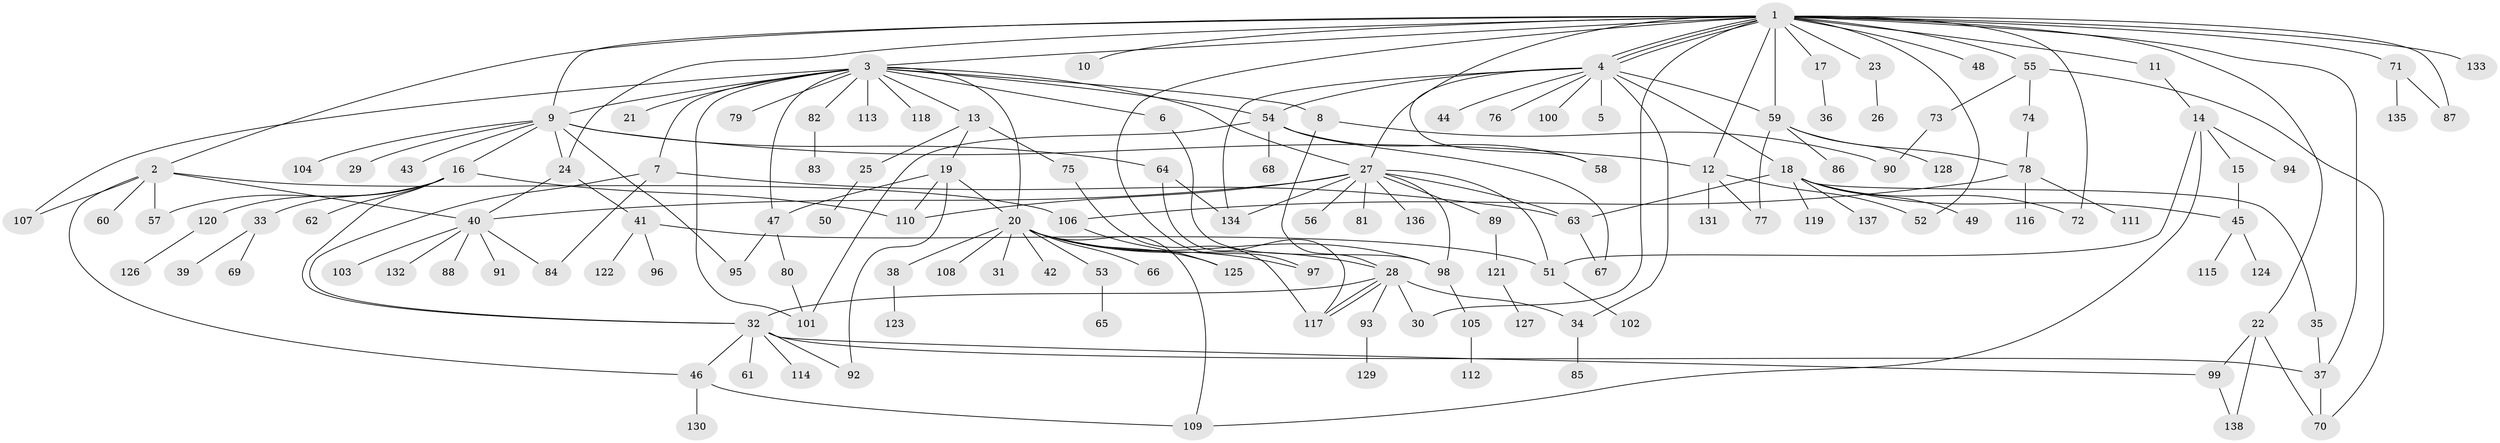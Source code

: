 // coarse degree distribution, {30: 0.009433962264150943, 18: 0.009433962264150943, 12: 0.018867924528301886, 1: 0.49056603773584906, 4: 0.11320754716981132, 3: 0.07547169811320754, 9: 0.009433962264150943, 2: 0.16981132075471697, 5: 0.03773584905660377, 6: 0.009433962264150943, 8: 0.03773584905660377, 11: 0.009433962264150943, 10: 0.009433962264150943}
// Generated by graph-tools (version 1.1) at 2025/23/03/03/25 07:23:55]
// undirected, 138 vertices, 195 edges
graph export_dot {
graph [start="1"]
  node [color=gray90,style=filled];
  1;
  2;
  3;
  4;
  5;
  6;
  7;
  8;
  9;
  10;
  11;
  12;
  13;
  14;
  15;
  16;
  17;
  18;
  19;
  20;
  21;
  22;
  23;
  24;
  25;
  26;
  27;
  28;
  29;
  30;
  31;
  32;
  33;
  34;
  35;
  36;
  37;
  38;
  39;
  40;
  41;
  42;
  43;
  44;
  45;
  46;
  47;
  48;
  49;
  50;
  51;
  52;
  53;
  54;
  55;
  56;
  57;
  58;
  59;
  60;
  61;
  62;
  63;
  64;
  65;
  66;
  67;
  68;
  69;
  70;
  71;
  72;
  73;
  74;
  75;
  76;
  77;
  78;
  79;
  80;
  81;
  82;
  83;
  84;
  85;
  86;
  87;
  88;
  89;
  90;
  91;
  92;
  93;
  94;
  95;
  96;
  97;
  98;
  99;
  100;
  101;
  102;
  103;
  104;
  105;
  106;
  107;
  108;
  109;
  110;
  111;
  112;
  113;
  114;
  115;
  116;
  117;
  118;
  119;
  120;
  121;
  122;
  123;
  124;
  125;
  126;
  127;
  128;
  129;
  130;
  131;
  132;
  133;
  134;
  135;
  136;
  137;
  138;
  1 -- 2;
  1 -- 3;
  1 -- 4;
  1 -- 4;
  1 -- 4;
  1 -- 9;
  1 -- 10;
  1 -- 11;
  1 -- 12;
  1 -- 17;
  1 -- 22;
  1 -- 23;
  1 -- 24;
  1 -- 27;
  1 -- 30;
  1 -- 37;
  1 -- 48;
  1 -- 52;
  1 -- 55;
  1 -- 59;
  1 -- 71;
  1 -- 72;
  1 -- 87;
  1 -- 97;
  1 -- 133;
  2 -- 40;
  2 -- 46;
  2 -- 57;
  2 -- 60;
  2 -- 106;
  2 -- 107;
  3 -- 6;
  3 -- 7;
  3 -- 8;
  3 -- 9;
  3 -- 13;
  3 -- 20;
  3 -- 21;
  3 -- 27;
  3 -- 47;
  3 -- 54;
  3 -- 79;
  3 -- 82;
  3 -- 101;
  3 -- 107;
  3 -- 113;
  3 -- 118;
  4 -- 5;
  4 -- 18;
  4 -- 34;
  4 -- 44;
  4 -- 54;
  4 -- 58;
  4 -- 59;
  4 -- 76;
  4 -- 100;
  4 -- 134;
  6 -- 98;
  7 -- 32;
  7 -- 63;
  7 -- 84;
  8 -- 28;
  8 -- 90;
  9 -- 12;
  9 -- 16;
  9 -- 24;
  9 -- 29;
  9 -- 43;
  9 -- 64;
  9 -- 95;
  9 -- 104;
  11 -- 14;
  12 -- 52;
  12 -- 77;
  12 -- 131;
  13 -- 19;
  13 -- 25;
  13 -- 75;
  14 -- 15;
  14 -- 51;
  14 -- 94;
  14 -- 109;
  15 -- 45;
  16 -- 32;
  16 -- 33;
  16 -- 57;
  16 -- 62;
  16 -- 110;
  16 -- 120;
  17 -- 36;
  18 -- 35;
  18 -- 45;
  18 -- 49;
  18 -- 63;
  18 -- 72;
  18 -- 119;
  18 -- 137;
  19 -- 20;
  19 -- 47;
  19 -- 92;
  19 -- 110;
  20 -- 28;
  20 -- 31;
  20 -- 38;
  20 -- 42;
  20 -- 53;
  20 -- 66;
  20 -- 97;
  20 -- 98;
  20 -- 108;
  20 -- 109;
  20 -- 125;
  22 -- 70;
  22 -- 99;
  22 -- 138;
  23 -- 26;
  24 -- 40;
  24 -- 41;
  25 -- 50;
  27 -- 40;
  27 -- 51;
  27 -- 56;
  27 -- 63;
  27 -- 81;
  27 -- 89;
  27 -- 98;
  27 -- 110;
  27 -- 134;
  27 -- 136;
  28 -- 30;
  28 -- 32;
  28 -- 34;
  28 -- 93;
  28 -- 117;
  28 -- 117;
  32 -- 37;
  32 -- 46;
  32 -- 61;
  32 -- 92;
  32 -- 99;
  32 -- 114;
  33 -- 39;
  33 -- 69;
  34 -- 85;
  35 -- 37;
  37 -- 70;
  38 -- 123;
  40 -- 84;
  40 -- 88;
  40 -- 91;
  40 -- 103;
  40 -- 132;
  41 -- 51;
  41 -- 96;
  41 -- 122;
  45 -- 115;
  45 -- 124;
  46 -- 109;
  46 -- 130;
  47 -- 80;
  47 -- 95;
  51 -- 102;
  53 -- 65;
  54 -- 58;
  54 -- 67;
  54 -- 68;
  54 -- 101;
  55 -- 70;
  55 -- 73;
  55 -- 74;
  59 -- 77;
  59 -- 78;
  59 -- 86;
  59 -- 128;
  63 -- 67;
  64 -- 117;
  64 -- 134;
  71 -- 87;
  71 -- 135;
  73 -- 90;
  74 -- 78;
  75 -- 117;
  78 -- 106;
  78 -- 111;
  78 -- 116;
  80 -- 101;
  82 -- 83;
  89 -- 121;
  93 -- 129;
  98 -- 105;
  99 -- 138;
  105 -- 112;
  106 -- 125;
  120 -- 126;
  121 -- 127;
}
